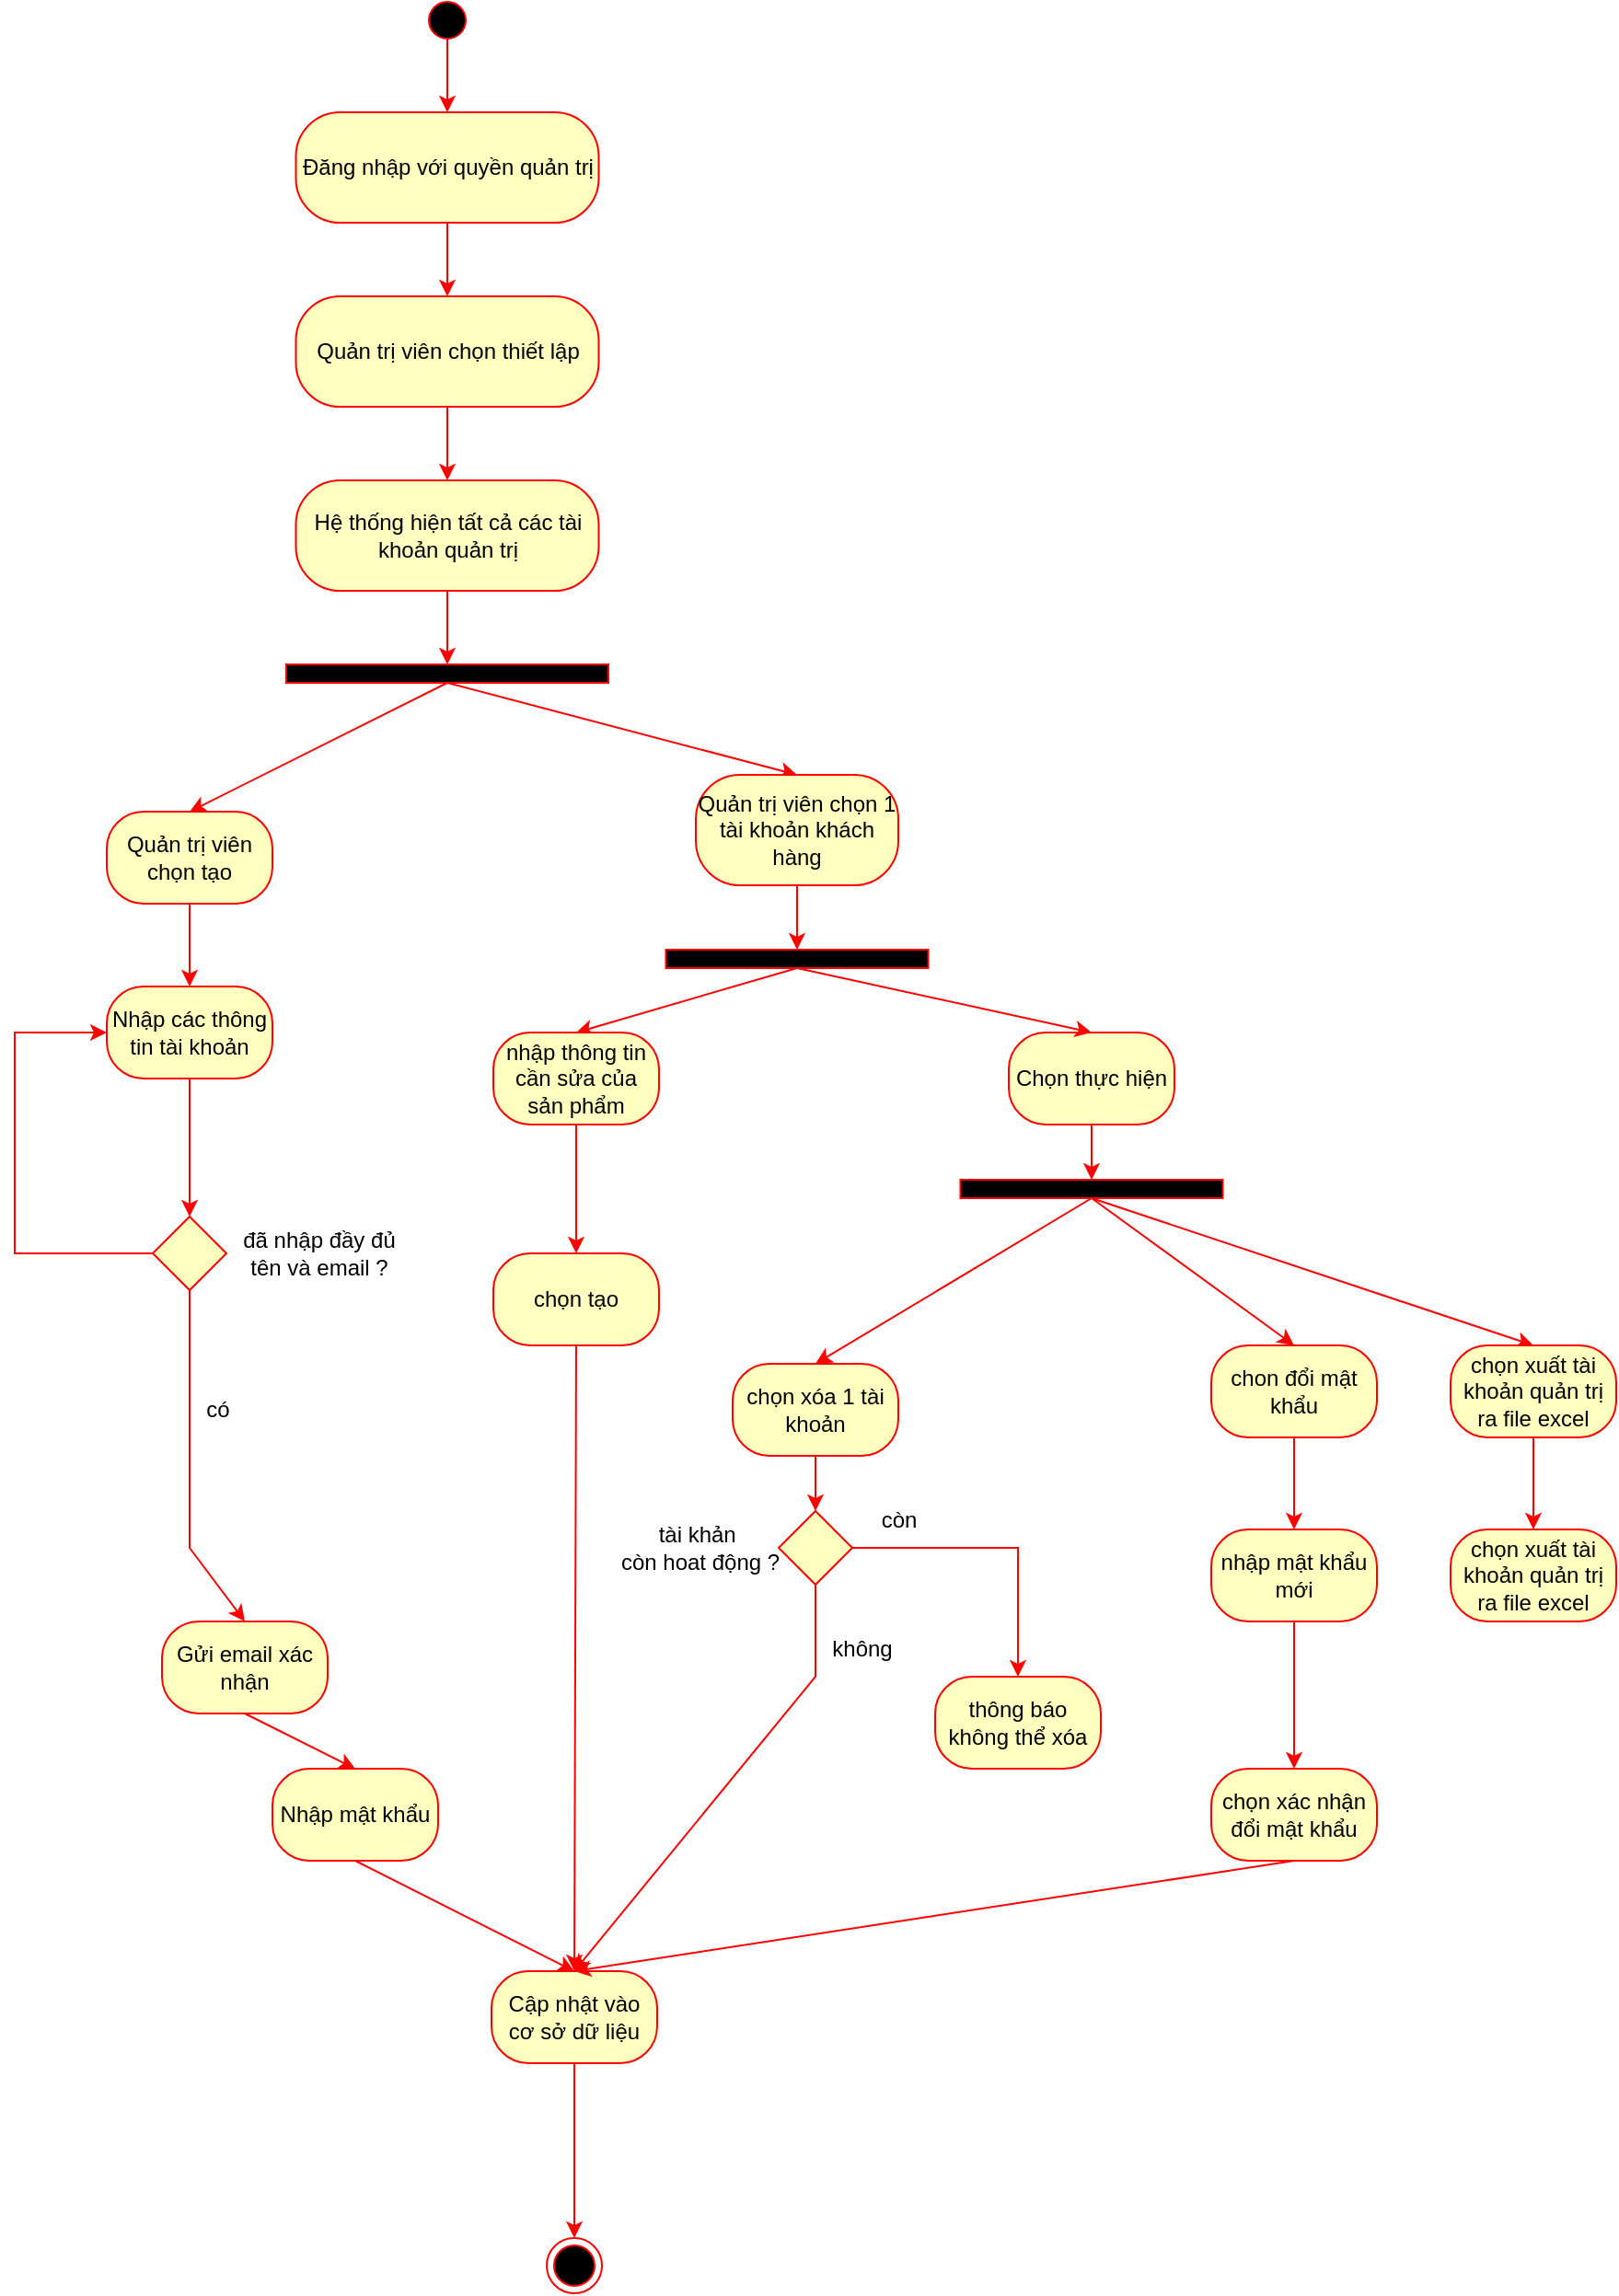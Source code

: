 <mxfile version="16.5.1" type="device"><diagram id="pkGrmaITkPam9X-tyxr9" name="Trang-1"><mxGraphModel dx="1102" dy="905" grid="1" gridSize="10" guides="1" tooltips="1" connect="1" arrows="1" fold="1" page="1" pageScale="1" pageWidth="827" pageHeight="1169" math="0" shadow="0"><root><mxCell id="0"/><mxCell id="1" parent="0"/><mxCell id="BIn20q_vd4A1wYweLsPQ-1" value="" style="ellipse;whiteSpace=wrap;html=1;aspect=fixed;strokeColor=#FF0000;fillColor=#000000;" parent="1" vertex="1"><mxGeometry x="325" y="60" width="20" height="20" as="geometry"/></mxCell><mxCell id="BIn20q_vd4A1wYweLsPQ-2" value="" style="endArrow=classic;html=1;rounded=0;exitX=0.5;exitY=1;exitDx=0;exitDy=0;strokeColor=#FF0000;entryX=0.5;entryY=0;entryDx=0;entryDy=0;" parent="1" source="BIn20q_vd4A1wYweLsPQ-1" target="BIn20q_vd4A1wYweLsPQ-3" edge="1"><mxGeometry width="50" height="50" relative="1" as="geometry"><mxPoint x="380" y="230" as="sourcePoint"/><mxPoint x="404" y="130" as="targetPoint"/></mxGeometry></mxCell><mxCell id="BIn20q_vd4A1wYweLsPQ-3" value="Đăng nhập với quyền quản trị" style="rounded=1;whiteSpace=wrap;html=1;arcSize=40;fontColor=#000000;fillColor=#ffffc0;strokeColor=#FF0000;" parent="1" vertex="1"><mxGeometry x="252.75" y="120" width="164.5" height="60" as="geometry"/></mxCell><mxCell id="BIn20q_vd4A1wYweLsPQ-4" value="" style="endArrow=classic;html=1;rounded=0;strokeColor=#FF0000;exitX=0.5;exitY=1;exitDx=0;exitDy=0;entryX=0.5;entryY=0;entryDx=0;entryDy=0;" parent="1" source="BIn20q_vd4A1wYweLsPQ-3" target="BIn20q_vd4A1wYweLsPQ-5" edge="1"><mxGeometry width="50" height="50" relative="1" as="geometry"><mxPoint x="380" y="180" as="sourcePoint"/><mxPoint x="400" y="230" as="targetPoint"/></mxGeometry></mxCell><mxCell id="BIn20q_vd4A1wYweLsPQ-5" value="Quản trị viên chọn thiết lập" style="rounded=1;whiteSpace=wrap;html=1;arcSize=40;fontColor=#000000;fillColor=#ffffc0;strokeColor=#FF0000;" parent="1" vertex="1"><mxGeometry x="252.75" y="220" width="164.5" height="60" as="geometry"/></mxCell><mxCell id="BIn20q_vd4A1wYweLsPQ-6" value="" style="endArrow=classic;html=1;rounded=0;strokeColor=#FF0000;exitX=0.5;exitY=1;exitDx=0;exitDy=0;entryX=0.5;entryY=0;entryDx=0;entryDy=0;" parent="1" source="BIn20q_vd4A1wYweLsPQ-5" target="BIn20q_vd4A1wYweLsPQ-7" edge="1"><mxGeometry width="50" height="50" relative="1" as="geometry"><mxPoint x="380" y="380" as="sourcePoint"/><mxPoint x="404" y="340" as="targetPoint"/></mxGeometry></mxCell><mxCell id="BIn20q_vd4A1wYweLsPQ-7" value="Hệ thống hiện tất cả các tài khoản quản trị" style="rounded=1;whiteSpace=wrap;html=1;arcSize=40;fontColor=#000000;fillColor=#ffffc0;strokeColor=#FF0000;" parent="1" vertex="1"><mxGeometry x="252.75" y="320" width="164.5" height="60" as="geometry"/></mxCell><mxCell id="BIn20q_vd4A1wYweLsPQ-8" value="" style="endArrow=classic;html=1;rounded=0;strokeColor=#FF0000;exitX=0.5;exitY=1;exitDx=0;exitDy=0;entryX=0.5;entryY=0;entryDx=0;entryDy=0;" parent="1" source="BIn20q_vd4A1wYweLsPQ-7" target="BIn20q_vd4A1wYweLsPQ-24" edge="1"><mxGeometry width="50" height="50" relative="1" as="geometry"><mxPoint x="380" y="470" as="sourcePoint"/><mxPoint x="404" y="440" as="targetPoint"/></mxGeometry></mxCell><mxCell id="BIn20q_vd4A1wYweLsPQ-9" value="" style="endArrow=classic;html=1;rounded=0;strokeColor=#FF0000;fontSize=10;exitX=0.5;exitY=1;exitDx=0;exitDy=0;entryX=0.5;entryY=0;entryDx=0;entryDy=0;" parent="1" source="BIn20q_vd4A1wYweLsPQ-24" target="BIn20q_vd4A1wYweLsPQ-65" edge="1"><mxGeometry width="50" height="50" relative="1" as="geometry"><mxPoint x="387.5" y="455" as="sourcePoint"/><mxPoint x="185" y="490" as="targetPoint"/></mxGeometry></mxCell><mxCell id="BIn20q_vd4A1wYweLsPQ-11" value="Chọn thực hiện" style="rounded=1;whiteSpace=wrap;html=1;arcSize=40;fontColor=#000000;fillColor=#ffffc0;strokeColor=#FF0000;" parent="1" vertex="1"><mxGeometry x="640" y="620" width="90" height="50" as="geometry"/></mxCell><mxCell id="BIn20q_vd4A1wYweLsPQ-16" value="" style="endArrow=classic;html=1;rounded=0;strokeColor=#FF0000;fontSize=10;exitX=0.5;exitY=1;exitDx=0;exitDy=0;entryX=0.5;entryY=0;entryDx=0;entryDy=0;" parent="1" source="BIn20q_vd4A1wYweLsPQ-69" target="p0bf2vYh-8OYU0Pzaf6Y-1" edge="1"><mxGeometry width="50" height="50" relative="1" as="geometry"><mxPoint x="185" y="720" as="sourcePoint"/><mxPoint x="240" y="950" as="targetPoint"/><Array as="points"><mxPoint x="195" y="900"/></Array></mxGeometry></mxCell><mxCell id="BIn20q_vd4A1wYweLsPQ-17" value="Cập nhật vào cơ sở dữ liệu" style="rounded=1;whiteSpace=wrap;html=1;arcSize=40;fontColor=#000000;fillColor=#ffffc0;strokeColor=#FF0000;" parent="1" vertex="1"><mxGeometry x="359" y="1130" width="90" height="50" as="geometry"/></mxCell><mxCell id="BIn20q_vd4A1wYweLsPQ-18" value="" style="endArrow=classic;html=1;rounded=0;strokeColor=#FF0000;fontSize=10;exitX=0.5;exitY=1;exitDx=0;exitDy=0;entryX=0.5;entryY=0;entryDx=0;entryDy=0;" parent="1" source="BIn20q_vd4A1wYweLsPQ-11" target="BIn20q_vd4A1wYweLsPQ-25" edge="1"><mxGeometry width="50" height="50" relative="1" as="geometry"><mxPoint x="380" y="650" as="sourcePoint"/><mxPoint x="675" y="597.5" as="targetPoint"/></mxGeometry></mxCell><mxCell id="BIn20q_vd4A1wYweLsPQ-19" value="" style="endArrow=classic;html=1;rounded=0;strokeColor=#FF0000;fontSize=10;exitX=0.5;exitY=1;exitDx=0;exitDy=0;entryX=0.5;entryY=0;entryDx=0;entryDy=0;" parent="1" source="BIn20q_vd4A1wYweLsPQ-25" target="BIn20q_vd4A1wYweLsPQ-21" edge="1"><mxGeometry width="50" height="50" relative="1" as="geometry"><mxPoint x="675" y="632.5" as="sourcePoint"/><mxPoint x="545" y="660" as="targetPoint"/></mxGeometry></mxCell><mxCell id="BIn20q_vd4A1wYweLsPQ-20" value="" style="endArrow=classic;html=1;rounded=0;strokeColor=#FF0000;fontSize=10;exitX=0.5;exitY=1;exitDx=0;exitDy=0;entryX=0.5;entryY=0;entryDx=0;entryDy=0;" parent="1" source="BIn20q_vd4A1wYweLsPQ-25" target="BIn20q_vd4A1wYweLsPQ-22" edge="1"><mxGeometry width="50" height="50" relative="1" as="geometry"><mxPoint x="695" y="615.0" as="sourcePoint"/><mxPoint x="700" y="660" as="targetPoint"/><Array as="points"/></mxGeometry></mxCell><mxCell id="BIn20q_vd4A1wYweLsPQ-21" value="chọn xóa 1 tài khoản" style="rounded=1;whiteSpace=wrap;html=1;arcSize=40;fontColor=#000000;fillColor=#ffffc0;strokeColor=#FF0000;" parent="1" vertex="1"><mxGeometry x="490" y="800" width="90" height="50" as="geometry"/></mxCell><mxCell id="BIn20q_vd4A1wYweLsPQ-22" value="chọn xuất tài khoản quản trị ra file excel" style="rounded=1;whiteSpace=wrap;html=1;arcSize=40;fontColor=#000000;fillColor=#ffffc0;strokeColor=#FF0000;" parent="1" vertex="1"><mxGeometry x="880" y="790" width="90" height="50" as="geometry"/></mxCell><mxCell id="BIn20q_vd4A1wYweLsPQ-23" value="" style="endArrow=classic;html=1;rounded=0;strokeColor=#FF0000;fontSize=10;exitX=0.5;exitY=1;exitDx=0;exitDy=0;" parent="1" source="BIn20q_vd4A1wYweLsPQ-21" target="BIn20q_vd4A1wYweLsPQ-42" edge="1"><mxGeometry width="50" height="50" relative="1" as="geometry"><mxPoint x="380" y="820" as="sourcePoint"/><mxPoint x="535" y="890" as="targetPoint"/></mxGeometry></mxCell><mxCell id="BIn20q_vd4A1wYweLsPQ-24" value="" style="rounded=0;whiteSpace=wrap;html=1;strokeColor=#FF0000;fontSize=10;fillColor=#000000;" parent="1" vertex="1"><mxGeometry x="247.5" y="420" width="175" height="10" as="geometry"/></mxCell><mxCell id="BIn20q_vd4A1wYweLsPQ-25" value="" style="rounded=0;whiteSpace=wrap;html=1;strokeColor=#FF0000;fontSize=10;fillColor=#000000;" parent="1" vertex="1"><mxGeometry x="613.75" y="700" width="142.5" height="10" as="geometry"/></mxCell><mxCell id="BIn20q_vd4A1wYweLsPQ-26" value="" style="endArrow=classic;html=1;rounded=0;strokeColor=#FF0000;fontSize=10;exitX=0.5;exitY=1;exitDx=0;exitDy=0;entryX=0.5;entryY=0;entryDx=0;entryDy=0;" parent="1" source="BIn20q_vd4A1wYweLsPQ-24" target="BIn20q_vd4A1wYweLsPQ-27" edge="1"><mxGeometry width="50" height="50" relative="1" as="geometry"><mxPoint x="380" y="570" as="sourcePoint"/><mxPoint x="470" y="490" as="targetPoint"/></mxGeometry></mxCell><mxCell id="BIn20q_vd4A1wYweLsPQ-27" value="Quản trị viên chọn 1 tài khoản khách hàng" style="rounded=1;whiteSpace=wrap;html=1;arcSize=40;fontColor=#000000;fillColor=#ffffc0;strokeColor=#FF0000;" parent="1" vertex="1"><mxGeometry x="470" y="480" width="110" height="60" as="geometry"/></mxCell><mxCell id="BIn20q_vd4A1wYweLsPQ-28" value="" style="endArrow=classic;html=1;rounded=0;strokeColor=#FF0000;fontSize=10;exitX=0.5;exitY=1;exitDx=0;exitDy=0;entryX=0.5;entryY=0;entryDx=0;entryDy=0;" parent="1" source="BIn20q_vd4A1wYweLsPQ-27" target="BIn20q_vd4A1wYweLsPQ-29" edge="1"><mxGeometry width="50" height="50" relative="1" as="geometry"><mxPoint x="380" y="560" as="sourcePoint"/><mxPoint x="475" y="580" as="targetPoint"/></mxGeometry></mxCell><mxCell id="BIn20q_vd4A1wYweLsPQ-29" value="" style="rounded=0;whiteSpace=wrap;html=1;strokeColor=#FF0000;fontSize=10;fillColor=#000000;" parent="1" vertex="1"><mxGeometry x="453.75" y="575" width="142.5" height="10" as="geometry"/></mxCell><mxCell id="BIn20q_vd4A1wYweLsPQ-30" value="" style="endArrow=classic;html=1;rounded=0;strokeColor=#FF0000;fontSize=10;entryX=0.5;entryY=0;entryDx=0;entryDy=0;exitX=0.5;exitY=1;exitDx=0;exitDy=0;" parent="1" source="BIn20q_vd4A1wYweLsPQ-29" target="BIn20q_vd4A1wYweLsPQ-11" edge="1"><mxGeometry width="50" height="50" relative="1" as="geometry"><mxPoint x="531" y="590" as="sourcePoint"/><mxPoint x="430" y="580" as="targetPoint"/></mxGeometry></mxCell><mxCell id="BIn20q_vd4A1wYweLsPQ-31" value="" style="endArrow=classic;html=1;rounded=0;strokeColor=#FF0000;fontSize=10;exitX=0.5;exitY=1;exitDx=0;exitDy=0;entryX=0.5;entryY=0;entryDx=0;entryDy=0;" parent="1" source="BIn20q_vd4A1wYweLsPQ-29" target="BIn20q_vd4A1wYweLsPQ-32" edge="1"><mxGeometry width="50" height="50" relative="1" as="geometry"><mxPoint x="510" y="605" as="sourcePoint"/><mxPoint x="490" y="640" as="targetPoint"/></mxGeometry></mxCell><mxCell id="BIn20q_vd4A1wYweLsPQ-32" value="nhập thông tin cần sửa của sản phẩm" style="rounded=1;whiteSpace=wrap;html=1;arcSize=40;fontColor=#000000;fillColor=#ffffc0;strokeColor=#FF0000;" parent="1" vertex="1"><mxGeometry x="360" y="620" width="90" height="50" as="geometry"/></mxCell><mxCell id="BIn20q_vd4A1wYweLsPQ-33" value="" style="endArrow=classic;html=1;rounded=0;strokeColor=#FF0000;fontSize=10;exitX=0.5;exitY=1;exitDx=0;exitDy=0;entryX=0.5;entryY=0;entryDx=0;entryDy=0;" parent="1" source="BIn20q_vd4A1wYweLsPQ-32" target="BIn20q_vd4A1wYweLsPQ-34" edge="1"><mxGeometry width="50" height="50" relative="1" as="geometry"><mxPoint x="420" y="680" as="sourcePoint"/><mxPoint x="485" y="760" as="targetPoint"/></mxGeometry></mxCell><mxCell id="BIn20q_vd4A1wYweLsPQ-34" value="chọn tạo" style="rounded=1;whiteSpace=wrap;html=1;arcSize=40;fontColor=#000000;fillColor=#ffffc0;strokeColor=#FF0000;" parent="1" vertex="1"><mxGeometry x="360" y="740" width="90" height="50" as="geometry"/></mxCell><mxCell id="BIn20q_vd4A1wYweLsPQ-35" value="" style="endArrow=classic;html=1;rounded=0;strokeColor=#FF0000;fontSize=10;exitX=0.5;exitY=1;exitDx=0;exitDy=0;entryX=0.5;entryY=0;entryDx=0;entryDy=0;" parent="1" source="BIn20q_vd4A1wYweLsPQ-34" target="BIn20q_vd4A1wYweLsPQ-17" edge="1"><mxGeometry width="50" height="50" relative="1" as="geometry"><mxPoint x="420" y="760" as="sourcePoint"/><mxPoint x="470" y="710" as="targetPoint"/></mxGeometry></mxCell><mxCell id="BIn20q_vd4A1wYweLsPQ-37" value="" style="endArrow=classic;html=1;rounded=0;strokeColor=#FF0000;fontSize=10;exitX=0.5;exitY=1;exitDx=0;exitDy=0;entryX=0.5;entryY=0;entryDx=0;entryDy=0;" parent="1" source="BIn20q_vd4A1wYweLsPQ-17" target="RzuKzuaxWv5-HpMLTB77-1" edge="1"><mxGeometry width="50" height="50" relative="1" as="geometry"><mxPoint x="420" y="1020" as="sourcePoint"/><mxPoint x="404" y="1290" as="targetPoint"/></mxGeometry></mxCell><mxCell id="BIn20q_vd4A1wYweLsPQ-38" value="" style="endArrow=classic;html=1;rounded=0;exitX=0.5;exitY=1;exitDx=0;exitDy=0;strokeColor=#FF0000;entryX=0.5;entryY=0;entryDx=0;entryDy=0;" parent="1" source="BIn20q_vd4A1wYweLsPQ-25" target="BIn20q_vd4A1wYweLsPQ-39" edge="1"><mxGeometry width="50" height="50" relative="1" as="geometry"><mxPoint x="390" y="870" as="sourcePoint"/><mxPoint x="690" y="800" as="targetPoint"/></mxGeometry></mxCell><mxCell id="BIn20q_vd4A1wYweLsPQ-39" value="chon đổi mật khẩu" style="rounded=1;whiteSpace=wrap;html=1;arcSize=40;fontColor=#000000;fillColor=#ffffc0;strokeColor=#FF0000;" parent="1" vertex="1"><mxGeometry x="750" y="790" width="90" height="50" as="geometry"/></mxCell><mxCell id="BIn20q_vd4A1wYweLsPQ-42" value="" style="rhombus;whiteSpace=wrap;html=1;strokeColor=#FF0000;fillColor=#FFFFC0;" parent="1" vertex="1"><mxGeometry x="515" y="880" width="40" height="40" as="geometry"/></mxCell><mxCell id="BIn20q_vd4A1wYweLsPQ-43" value="tài khản&amp;nbsp;&lt;br&gt;còn hoat động ?" style="text;html=1;align=center;verticalAlign=middle;resizable=0;points=[];autosize=1;strokeColor=none;fillColor=none;" parent="1" vertex="1"><mxGeometry x="417.25" y="880" width="110" height="40" as="geometry"/></mxCell><mxCell id="BIn20q_vd4A1wYweLsPQ-44" value="" style="endArrow=classic;html=1;rounded=0;strokeColor=#FF0000;exitX=0.5;exitY=1;exitDx=0;exitDy=0;entryX=0.5;entryY=0;entryDx=0;entryDy=0;" parent="1" source="BIn20q_vd4A1wYweLsPQ-42" target="BIn20q_vd4A1wYweLsPQ-17" edge="1"><mxGeometry width="50" height="50" relative="1" as="geometry"><mxPoint x="610" y="960" as="sourcePoint"/><mxPoint x="535" y="960" as="targetPoint"/><Array as="points"><mxPoint x="535" y="970"/></Array></mxGeometry></mxCell><mxCell id="BIn20q_vd4A1wYweLsPQ-45" value="không" style="text;html=1;align=center;verticalAlign=middle;resizable=0;points=[];autosize=1;strokeColor=none;fillColor=none;" parent="1" vertex="1"><mxGeometry x="530" y="940" width="60" height="30" as="geometry"/></mxCell><mxCell id="BIn20q_vd4A1wYweLsPQ-46" value="" style="endArrow=classic;html=1;rounded=0;strokeColor=#FF0000;exitX=1;exitY=0.5;exitDx=0;exitDy=0;entryX=0.5;entryY=0;entryDx=0;entryDy=0;" parent="1" source="BIn20q_vd4A1wYweLsPQ-42" target="BIn20q_vd4A1wYweLsPQ-48" edge="1"><mxGeometry width="50" height="50" relative="1" as="geometry"><mxPoint x="610" y="960" as="sourcePoint"/><mxPoint x="690" y="960" as="targetPoint"/><Array as="points"><mxPoint x="645" y="900"/></Array></mxGeometry></mxCell><mxCell id="BIn20q_vd4A1wYweLsPQ-47" value="còn" style="text;html=1;align=center;verticalAlign=middle;resizable=0;points=[];autosize=1;strokeColor=none;fillColor=none;" parent="1" vertex="1"><mxGeometry x="560" y="870" width="40" height="30" as="geometry"/></mxCell><mxCell id="BIn20q_vd4A1wYweLsPQ-48" value="thông báo không thể xóa" style="rounded=1;whiteSpace=wrap;html=1;arcSize=40;fontColor=#000000;fillColor=#ffffc0;strokeColor=#FF0000;" parent="1" vertex="1"><mxGeometry x="600" y="970" width="90" height="50" as="geometry"/></mxCell><mxCell id="BIn20q_vd4A1wYweLsPQ-49" value="" style="endArrow=classic;html=1;rounded=0;strokeColor=#FF0000;exitX=0.5;exitY=1;exitDx=0;exitDy=0;entryX=0.5;entryY=0;entryDx=0;entryDy=0;" parent="1" source="BIn20q_vd4A1wYweLsPQ-39" target="BIn20q_vd4A1wYweLsPQ-50" edge="1"><mxGeometry width="50" height="50" relative="1" as="geometry"><mxPoint x="610" y="960" as="sourcePoint"/><mxPoint x="755" y="900" as="targetPoint"/></mxGeometry></mxCell><mxCell id="BIn20q_vd4A1wYweLsPQ-50" value="nhập mật khẩu mới" style="rounded=1;whiteSpace=wrap;html=1;arcSize=40;fontColor=#000000;fillColor=#ffffc0;strokeColor=#FF0000;" parent="1" vertex="1"><mxGeometry x="750" y="890" width="90" height="50" as="geometry"/></mxCell><mxCell id="BIn20q_vd4A1wYweLsPQ-51" value="" style="endArrow=classic;html=1;rounded=0;strokeColor=#FF0000;exitX=0.5;exitY=1;exitDx=0;exitDy=0;entryX=0.5;entryY=0;entryDx=0;entryDy=0;" parent="1" source="BIn20q_vd4A1wYweLsPQ-50" target="BIn20q_vd4A1wYweLsPQ-52" edge="1"><mxGeometry width="50" height="50" relative="1" as="geometry"><mxPoint x="610" y="940" as="sourcePoint"/><mxPoint x="755" y="990" as="targetPoint"/></mxGeometry></mxCell><mxCell id="BIn20q_vd4A1wYweLsPQ-52" value="chọn xác nhận đổi mật khẩu" style="rounded=1;whiteSpace=wrap;html=1;arcSize=40;fontColor=#000000;fillColor=#ffffc0;strokeColor=#FF0000;" parent="1" vertex="1"><mxGeometry x="750" y="1020" width="90" height="50" as="geometry"/></mxCell><mxCell id="BIn20q_vd4A1wYweLsPQ-65" value="Quản trị viên chọn tạo" style="rounded=1;whiteSpace=wrap;html=1;arcSize=40;fontColor=#000000;fillColor=#ffffc0;strokeColor=#FF0000;" parent="1" vertex="1"><mxGeometry x="150" y="500" width="90" height="50" as="geometry"/></mxCell><mxCell id="BIn20q_vd4A1wYweLsPQ-66" value="" style="endArrow=classic;html=1;rounded=0;strokeColor=#FF0000;fontSize=10;exitX=0.5;exitY=1;exitDx=0;exitDy=0;entryX=0.5;entryY=0;entryDx=0;entryDy=0;" parent="1" source="BIn20q_vd4A1wYweLsPQ-65" target="BIn20q_vd4A1wYweLsPQ-67" edge="1"><mxGeometry width="50" height="50" relative="1" as="geometry"><mxPoint x="390" y="610" as="sourcePoint"/><mxPoint x="200" y="600" as="targetPoint"/></mxGeometry></mxCell><mxCell id="BIn20q_vd4A1wYweLsPQ-67" value="Nhập các thông tin tài khoản" style="rounded=1;whiteSpace=wrap;html=1;arcSize=40;fontColor=#000000;fillColor=#ffffc0;strokeColor=#FF0000;" parent="1" vertex="1"><mxGeometry x="150" y="595" width="90" height="50" as="geometry"/></mxCell><mxCell id="BIn20q_vd4A1wYweLsPQ-68" value="" style="endArrow=classic;html=1;rounded=0;strokeColor=#FF0000;fontSize=10;exitX=0.5;exitY=1;exitDx=0;exitDy=0;entryX=0.5;entryY=0;entryDx=0;entryDy=0;" parent="1" source="BIn20q_vd4A1wYweLsPQ-67" target="BIn20q_vd4A1wYweLsPQ-69" edge="1"><mxGeometry width="50" height="50" relative="1" as="geometry"><mxPoint x="390" y="680" as="sourcePoint"/><mxPoint x="195" y="710" as="targetPoint"/></mxGeometry></mxCell><mxCell id="BIn20q_vd4A1wYweLsPQ-69" value="" style="rhombus;whiteSpace=wrap;html=1;strokeColor=#FF0000;fillColor=#FFFFC0;" parent="1" vertex="1"><mxGeometry x="175" y="720" width="40" height="40" as="geometry"/></mxCell><mxCell id="BIn20q_vd4A1wYweLsPQ-70" value="đã nhập đầy đủ&lt;br&gt;tên và email ?" style="text;html=1;align=center;verticalAlign=middle;resizable=0;points=[];autosize=1;strokeColor=none;fillColor=none;" parent="1" vertex="1"><mxGeometry x="210" y="720" width="110" height="40" as="geometry"/></mxCell><mxCell id="BIn20q_vd4A1wYweLsPQ-71" value="có" style="text;html=1;align=center;verticalAlign=middle;resizable=0;points=[];autosize=1;strokeColor=none;fillColor=none;" parent="1" vertex="1"><mxGeometry x="190" y="810" width="40" height="30" as="geometry"/></mxCell><mxCell id="BIn20q_vd4A1wYweLsPQ-72" value="" style="endArrow=classic;html=1;rounded=0;exitX=0;exitY=0.5;exitDx=0;exitDy=0;entryX=0;entryY=0.5;entryDx=0;entryDy=0;strokeColor=#FF0000;" parent="1" source="BIn20q_vd4A1wYweLsPQ-69" target="BIn20q_vd4A1wYweLsPQ-67" edge="1"><mxGeometry width="50" height="50" relative="1" as="geometry"><mxPoint x="450" y="790" as="sourcePoint"/><mxPoint x="500" y="740" as="targetPoint"/><Array as="points"><mxPoint x="100" y="740"/><mxPoint x="100" y="620"/></Array></mxGeometry></mxCell><mxCell id="C6vUYb0wV02f13AtGSoM-2" value="" style="endArrow=classic;html=1;rounded=0;exitX=0.5;exitY=1;exitDx=0;exitDy=0;entryX=0.5;entryY=0;entryDx=0;entryDy=0;strokeColor=#FF0000;" parent="1" source="BIn20q_vd4A1wYweLsPQ-52" target="BIn20q_vd4A1wYweLsPQ-17" edge="1"><mxGeometry width="50" height="50" relative="1" as="geometry"><mxPoint x="670" y="1190" as="sourcePoint"/><mxPoint x="720" y="1140" as="targetPoint"/></mxGeometry></mxCell><mxCell id="p0bf2vYh-8OYU0Pzaf6Y-1" value="Gửi email xác nhận" style="rounded=1;whiteSpace=wrap;html=1;arcSize=40;fontColor=#000000;fillColor=#ffffc0;strokeColor=#FF0000;" parent="1" vertex="1"><mxGeometry x="180" y="940" width="90" height="50" as="geometry"/></mxCell><mxCell id="p0bf2vYh-8OYU0Pzaf6Y-2" value="" style="endArrow=classic;html=1;rounded=0;entryX=0.5;entryY=0;entryDx=0;entryDy=0;strokeColor=#FF0000;exitX=0.5;exitY=1;exitDx=0;exitDy=0;" parent="1" source="p0bf2vYh-8OYU0Pzaf6Y-1" target="p0bf2vYh-8OYU0Pzaf6Y-3" edge="1"><mxGeometry width="50" height="50" relative="1" as="geometry"><mxPoint x="245" y="980" as="sourcePoint"/><mxPoint x="270" y="1030" as="targetPoint"/></mxGeometry></mxCell><mxCell id="p0bf2vYh-8OYU0Pzaf6Y-3" value="Nhập mật khẩu" style="rounded=1;whiteSpace=wrap;html=1;arcSize=40;fontColor=#000000;fillColor=#ffffc0;strokeColor=#FF0000;" parent="1" vertex="1"><mxGeometry x="240" y="1020" width="90" height="50" as="geometry"/></mxCell><mxCell id="p0bf2vYh-8OYU0Pzaf6Y-4" value="" style="endArrow=classic;html=1;rounded=0;strokeColor=#FF0000;exitX=0.5;exitY=1;exitDx=0;exitDy=0;entryX=0.5;entryY=0;entryDx=0;entryDy=0;" parent="1" source="p0bf2vYh-8OYU0Pzaf6Y-3" target="BIn20q_vd4A1wYweLsPQ-17" edge="1"><mxGeometry width="50" height="50" relative="1" as="geometry"><mxPoint x="480" y="1080" as="sourcePoint"/><mxPoint x="530" y="1030" as="targetPoint"/></mxGeometry></mxCell><mxCell id="hx4hOevUO8jfO-9GCSZL-1" value="" style="endArrow=classic;html=1;rounded=0;exitX=0.5;exitY=1;exitDx=0;exitDy=0;entryX=0.5;entryY=0;entryDx=0;entryDy=0;strokeColor=#FF0000;" parent="1" source="BIn20q_vd4A1wYweLsPQ-22" target="hx4hOevUO8jfO-9GCSZL-2" edge="1"><mxGeometry width="50" height="50" relative="1" as="geometry"><mxPoint x="720" y="960" as="sourcePoint"/><mxPoint x="925" y="890" as="targetPoint"/></mxGeometry></mxCell><mxCell id="hx4hOevUO8jfO-9GCSZL-2" value="chọn xuất tài khoản quản trị ra file excel" style="rounded=1;whiteSpace=wrap;html=1;arcSize=40;fontColor=#000000;fillColor=#ffffc0;strokeColor=#FF0000;" parent="1" vertex="1"><mxGeometry x="880" y="890" width="90" height="50" as="geometry"/></mxCell><mxCell id="RzuKzuaxWv5-HpMLTB77-1" value="" style="ellipse;html=1;shape=endState;fillColor=#000000;strokeColor=#ff0000;" vertex="1" parent="1"><mxGeometry x="389" y="1275" width="30" height="30" as="geometry"/></mxCell></root></mxGraphModel></diagram></mxfile>